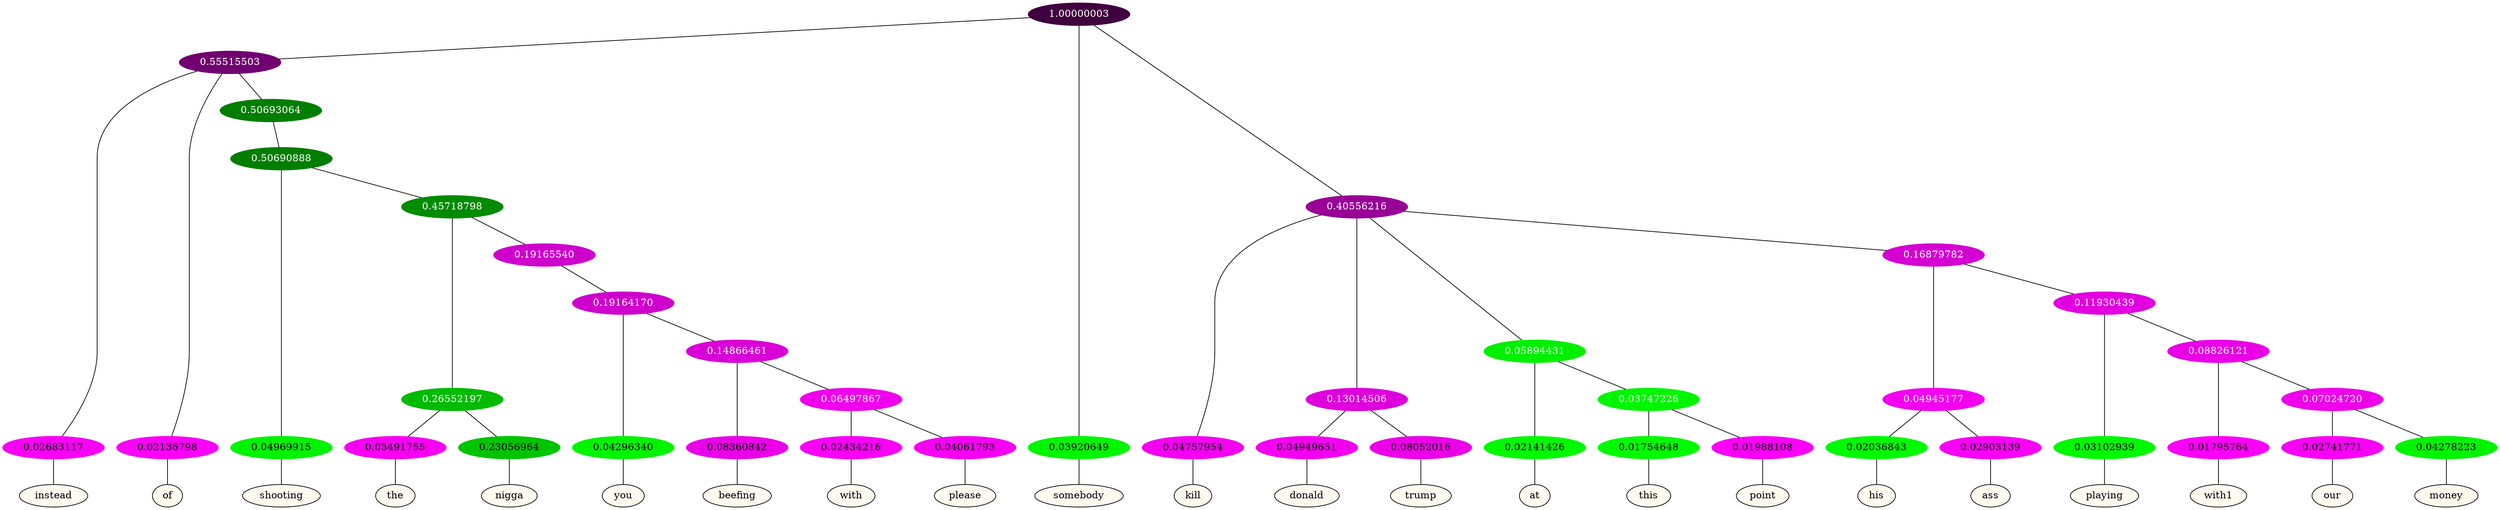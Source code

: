 graph {
	node [format=png height=0.15 nodesep=0.001 ordering=out overlap=prism overlap_scaling=0.01 ranksep=0.001 ratio=0.2 style=filled width=0.15]
	{
		rank=same
		a_w_4 [label=instead color=black fillcolor=floralwhite style="filled,solid"]
		a_w_5 [label=of color=black fillcolor=floralwhite style="filled,solid"]
		a_w_18 [label=shooting color=black fillcolor=floralwhite style="filled,solid"]
		a_w_30 [label=the color=black fillcolor=floralwhite style="filled,solid"]
		a_w_31 [label=nigga color=black fillcolor=floralwhite style="filled,solid"]
		a_w_35 [label=you color=black fillcolor=floralwhite style="filled,solid"]
		a_w_37 [label=beefing color=black fillcolor=floralwhite style="filled,solid"]
		a_w_39 [label=with color=black fillcolor=floralwhite style="filled,solid"]
		a_w_40 [label=please color=black fillcolor=floralwhite style="filled,solid"]
		a_w_2 [label=somebody color=black fillcolor=floralwhite style="filled,solid"]
		a_w_7 [label=kill color=black fillcolor=floralwhite style="filled,solid"]
		a_w_12 [label=donald color=black fillcolor=floralwhite style="filled,solid"]
		a_w_13 [label=trump color=black fillcolor=floralwhite style="filled,solid"]
		a_w_14 [label=at color=black fillcolor=floralwhite style="filled,solid"]
		a_w_20 [label=this color=black fillcolor=floralwhite style="filled,solid"]
		a_w_21 [label=point color=black fillcolor=floralwhite style="filled,solid"]
		a_w_22 [label=his color=black fillcolor=floralwhite style="filled,solid"]
		a_w_23 [label=ass color=black fillcolor=floralwhite style="filled,solid"]
		a_w_24 [label=playing color=black fillcolor=floralwhite style="filled,solid"]
		a_w_28 [label=with1 color=black fillcolor=floralwhite style="filled,solid"]
		a_w_33 [label=our color=black fillcolor=floralwhite style="filled,solid"]
		a_w_34 [label=money color=black fillcolor=floralwhite style="filled,solid"]
	}
	a_n_4 -- a_w_4
	a_n_5 -- a_w_5
	a_n_18 -- a_w_18
	a_n_30 -- a_w_30
	a_n_31 -- a_w_31
	a_n_35 -- a_w_35
	a_n_37 -- a_w_37
	a_n_39 -- a_w_39
	a_n_40 -- a_w_40
	a_n_2 -- a_w_2
	a_n_7 -- a_w_7
	a_n_12 -- a_w_12
	a_n_13 -- a_w_13
	a_n_14 -- a_w_14
	a_n_20 -- a_w_20
	a_n_21 -- a_w_21
	a_n_22 -- a_w_22
	a_n_23 -- a_w_23
	a_n_24 -- a_w_24
	a_n_28 -- a_w_28
	a_n_33 -- a_w_33
	a_n_34 -- a_w_34
	{
		rank=same
		a_n_4 [label=0.02683117 color="0.835 1.000 0.973" fontcolor=black]
		a_n_5 [label=0.02136798 color="0.835 1.000 0.979" fontcolor=black]
		a_n_18 [label=0.04969915 color="0.334 1.000 0.950" fontcolor=black]
		a_n_30 [label=0.03491755 color="0.835 1.000 0.965" fontcolor=black]
		a_n_31 [label=0.23056964 color="0.334 1.000 0.769" fontcolor=black]
		a_n_35 [label=0.04296340 color="0.334 1.000 0.957" fontcolor=black]
		a_n_37 [label=0.08360842 color="0.835 1.000 0.916" fontcolor=black]
		a_n_39 [label=0.02434216 color="0.835 1.000 0.976" fontcolor=black]
		a_n_40 [label=0.04061793 color="0.835 1.000 0.959" fontcolor=black]
		a_n_2 [label=0.03920649 color="0.334 1.000 0.961" fontcolor=black]
		a_n_7 [label=0.04757954 color="0.835 1.000 0.952" fontcolor=black]
		a_n_12 [label=0.04949651 color="0.835 1.000 0.951" fontcolor=black]
		a_n_13 [label=0.08052016 color="0.835 1.000 0.919" fontcolor=black]
		a_n_14 [label=0.02141426 color="0.334 1.000 0.979" fontcolor=black]
		a_n_20 [label=0.01754648 color="0.334 1.000 0.982" fontcolor=black]
		a_n_21 [label=0.01988108 color="0.835 1.000 0.980" fontcolor=black]
		a_n_22 [label=0.02036843 color="0.334 1.000 0.980" fontcolor=black]
		a_n_23 [label=0.02903139 color="0.835 1.000 0.971" fontcolor=black]
		a_n_24 [label=0.03102939 color="0.334 1.000 0.969" fontcolor=black]
		a_n_28 [label=0.01795764 color="0.835 1.000 0.982" fontcolor=black]
		a_n_33 [label=0.02741771 color="0.835 1.000 0.973" fontcolor=black]
		a_n_34 [label=0.04278223 color="0.334 1.000 0.957" fontcolor=black]
	}
	a_n_0 [label=1.00000003 color="0.835 1.000 0.250" fontcolor=grey99]
	a_n_1 [label=0.55515503 color="0.835 1.000 0.445" fontcolor=grey99]
	a_n_0 -- a_n_1
	a_n_0 -- a_n_2
	a_n_3 [label=0.40556216 color="0.835 1.000 0.594" fontcolor=grey99]
	a_n_0 -- a_n_3
	a_n_1 -- a_n_4
	a_n_1 -- a_n_5
	a_n_6 [label=0.50693064 color="0.334 1.000 0.493" fontcolor=grey99]
	a_n_1 -- a_n_6
	a_n_3 -- a_n_7
	a_n_8 [label=0.13014506 color="0.835 1.000 0.870" fontcolor=grey99]
	a_n_3 -- a_n_8
	a_n_9 [label=0.05894431 color="0.334 1.000 0.941" fontcolor=grey99]
	a_n_3 -- a_n_9
	a_n_10 [label=0.16879782 color="0.835 1.000 0.831" fontcolor=grey99]
	a_n_3 -- a_n_10
	a_n_11 [label=0.50690888 color="0.334 1.000 0.493" fontcolor=grey99]
	a_n_6 -- a_n_11
	a_n_8 -- a_n_12
	a_n_8 -- a_n_13
	a_n_9 -- a_n_14
	a_n_15 [label=0.03747226 color="0.334 1.000 0.963" fontcolor=grey99]
	a_n_9 -- a_n_15
	a_n_16 [label=0.04945177 color="0.835 1.000 0.951" fontcolor=grey99]
	a_n_10 -- a_n_16
	a_n_17 [label=0.11930439 color="0.835 1.000 0.881" fontcolor=grey99]
	a_n_10 -- a_n_17
	a_n_11 -- a_n_18
	a_n_19 [label=0.45718798 color="0.334 1.000 0.543" fontcolor=grey99]
	a_n_11 -- a_n_19
	a_n_15 -- a_n_20
	a_n_15 -- a_n_21
	a_n_16 -- a_n_22
	a_n_16 -- a_n_23
	a_n_17 -- a_n_24
	a_n_25 [label=0.08826121 color="0.835 1.000 0.912" fontcolor=grey99]
	a_n_17 -- a_n_25
	a_n_26 [label=0.26552197 color="0.334 1.000 0.734" fontcolor=grey99]
	a_n_19 -- a_n_26
	a_n_27 [label=0.19165540 color="0.835 1.000 0.808" fontcolor=grey99]
	a_n_19 -- a_n_27
	a_n_25 -- a_n_28
	a_n_29 [label=0.07024720 color="0.835 1.000 0.930" fontcolor=grey99]
	a_n_25 -- a_n_29
	a_n_26 -- a_n_30
	a_n_26 -- a_n_31
	a_n_32 [label=0.19164170 color="0.835 1.000 0.808" fontcolor=grey99]
	a_n_27 -- a_n_32
	a_n_29 -- a_n_33
	a_n_29 -- a_n_34
	a_n_32 -- a_n_35
	a_n_36 [label=0.14866461 color="0.835 1.000 0.851" fontcolor=grey99]
	a_n_32 -- a_n_36
	a_n_36 -- a_n_37
	a_n_38 [label=0.06497867 color="0.835 1.000 0.935" fontcolor=grey99]
	a_n_36 -- a_n_38
	a_n_38 -- a_n_39
	a_n_38 -- a_n_40
}
